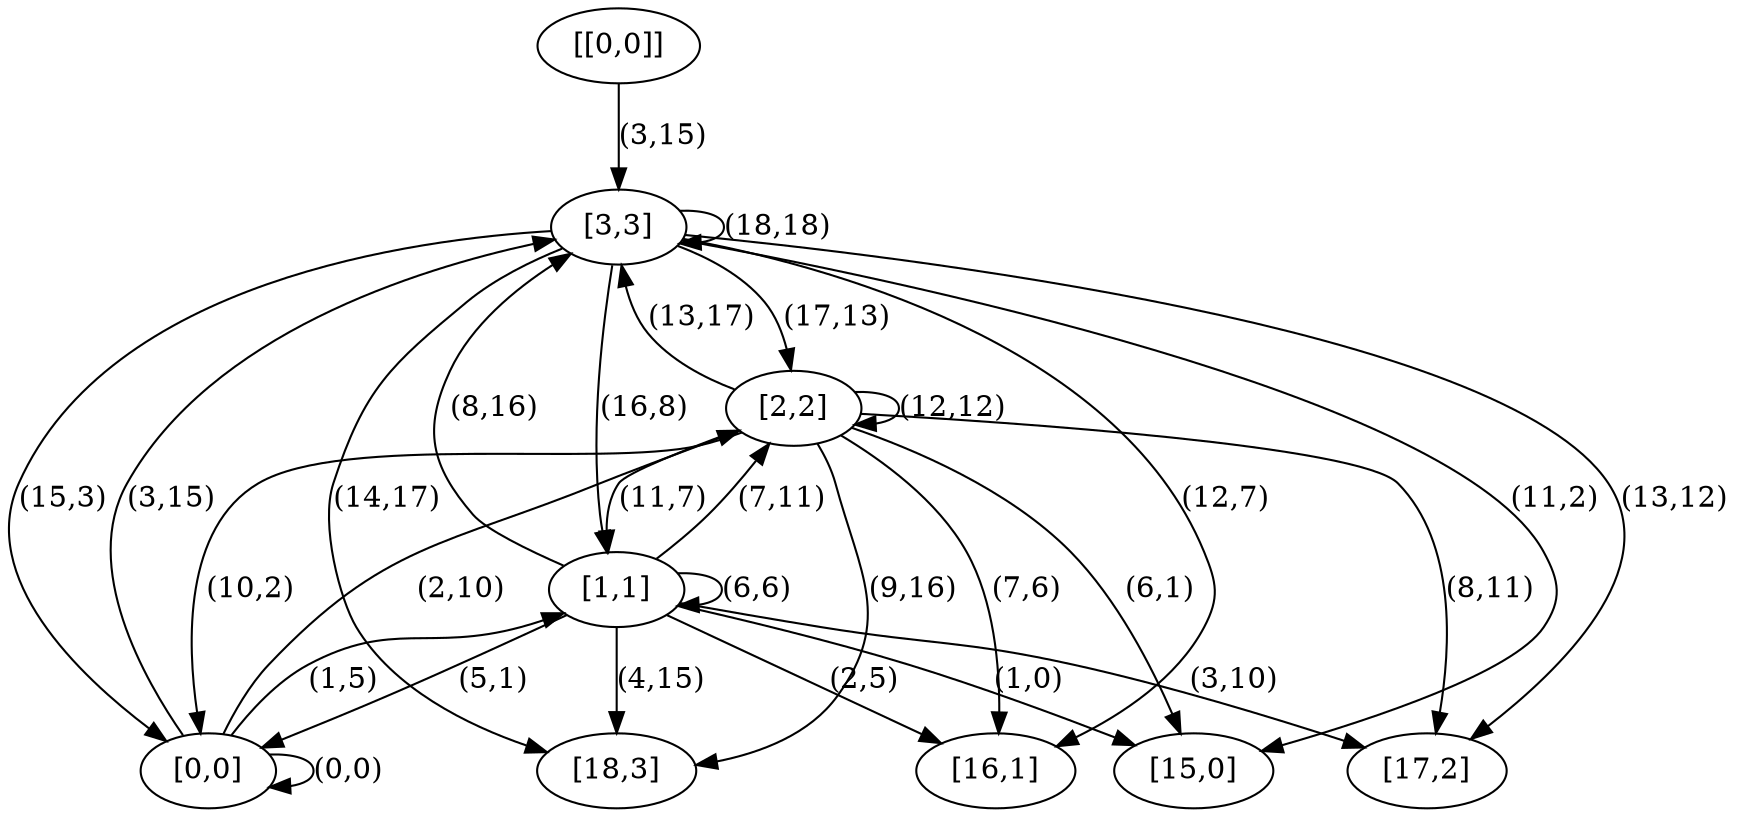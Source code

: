 digraph graphYoung {
  -1 [label = "[[0,0]]"];
  0 [label = "[3,3]"];
  -1->0 [label = "(3,15)"];
  0->0 [label = "(18,18)"];
  1 [label = "[2,2]"];
  0->1 [label = "(17,13)"];
  1->0 [label = "(13,17)"];
  1->1 [label = "(12,12)"];
  2 [label = "[1,1]"];
  1->2 [label = "(11,7)"];
  2->0 [label = "(8,16)"];
  2->1 [label = "(7,11)"];
  2->2 [label = "(6,6)"];
  3 [label = "[0,0]"];
  2->3 [label = "(5,1)"];
  3->0 [label = "(3,15)"];
  3->1 [label = "(2,10)"];
  3->2 [label = "(1,5)"];
  3->3 [label = "(0,0)"];
  4 [label = "[18,3]"];
  2->4 [label = "(4,15)"];
  5 [label = "[17,2]"];
  2->5 [label = "(3,10)"];
  6 [label = "[16,1]"];
  2->6 [label = "(2,5)"];
  7 [label = "[15,0]"];
  2->7 [label = "(1,0)"];
  1->3 [label = "(10,2)"];
  1->4 [label = "(9,16)"];
  1->5 [label = "(8,11)"];
  1->6 [label = "(7,6)"];
  1->7 [label = "(6,1)"];
  0->2 [label = "(16,8)"];
  0->3 [label = "(15,3)"];
  0->4 [label = "(14,17)"];
  0->5 [label = "(13,12)"];
  0->6 [label = "(12,7)"];
  0->7 [label = "(11,2)"];

}
